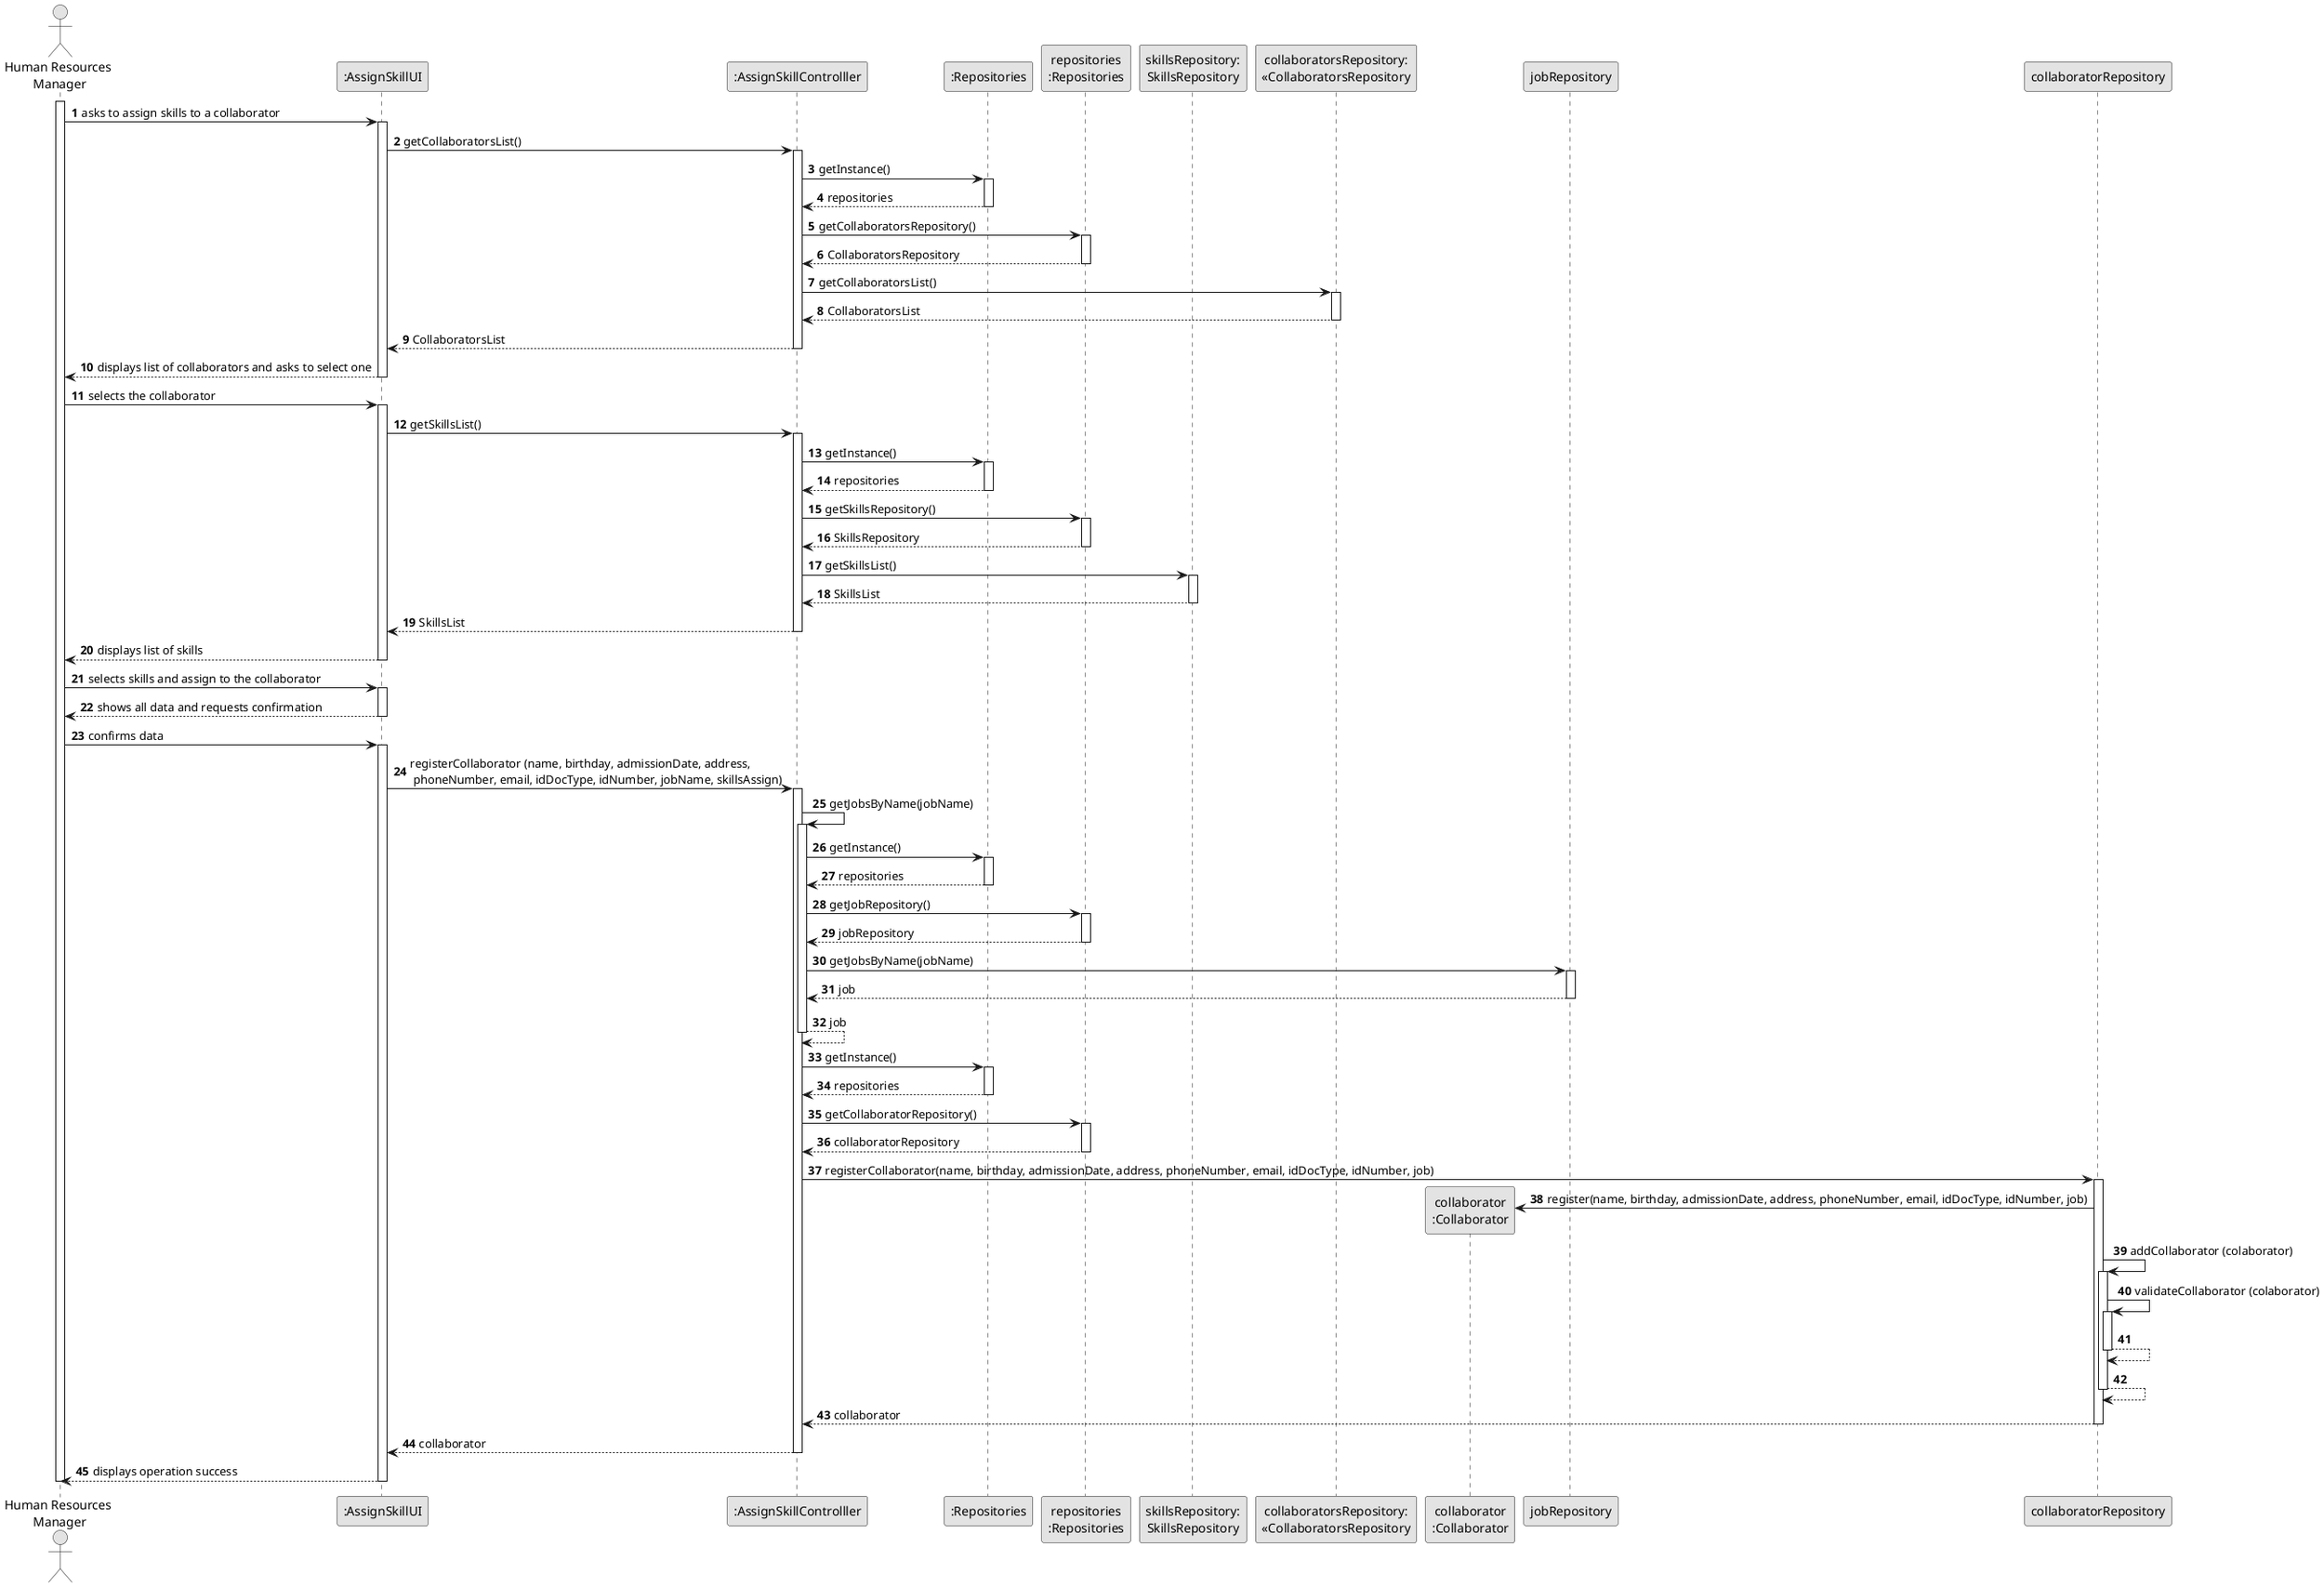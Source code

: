@startuml
skinparam monochrome true
skinparam packageStyle rectangle
skinparam shadowing false

autonumber

'hide footbox
actor "Human Resources\n Manager" as HRM
participant ":AssignSkillUI" as UI
participant ":AssignSkillControlller" as CTRL
participant ":Repositories" as REP
participant "repositories\n:Repositories" as REPS
participant "skillsRepository:\nSkillsRepository" as SkillsRepository
participant "collaboratorsRepository:\n«CollaboratorsRepository" as collaboratorsRepository
participant "collaborator\n:Collaborator" as COLLABORATOR

activate HRM

        HRM -> UI : asks to assign skills to a collaborator

        activate UI

        UI -> CTRL : getCollaboratorsList()
        activate CTRL

            CTRL -> REP : getInstance()
            activate REP

            REP --> CTRL: repositories
            deactivate REP

            CTRL -> REPS : getCollaboratorsRepository()
            activate REPS

            REPS --> CTRL: CollaboratorsRepository
            deactivate REPS

            CTRL -> collaboratorsRepository: getCollaboratorsList()
            activate collaboratorsRepository

            collaboratorsRepository --> CTRL : CollaboratorsList
            deactivate collaboratorsRepository

            CTRL --> UI : CollaboratorsList
            deactivate CTRL

            UI --> HRM : displays list of collaborators and asks to select one
        deactivate UI

    HRM -> UI : selects the collaborator
    activate UI

    UI -> CTRL : getSkillsList()
        activate CTRL

            CTRL -> REP : getInstance()
            activate REP

            REP --> CTRL: repositories
            deactivate REP

            CTRL -> REPS : getSkillsRepository()
            activate REPS

            REPS --> CTRL: SkillsRepository
            deactivate REPS

            CTRL -> SkillsRepository: getSkillsList()
            activate SkillsRepository

            SkillsRepository --> CTRL : SkillsList
            deactivate SkillsRepository

            CTRL --> UI : SkillsList
            deactivate CTRL

        UI --> HRM : displays list of skills
    deactivate UI

    HRM -> UI : selects skills and assign to the collaborator
    activate UI

        UI --> HRM : shows all data and requests confirmation
    deactivate UI

    HRM -> UI : confirms data
    activate UI

        UI -> CTRL: registerCollaborator (name, birthday, admissionDate, address,\n phoneNumber, email, idDocType, idNumber, jobName, skillsAssign)

                activate CTRL

                    CTRL -> CTRL: getJobsByName(jobName)
                    activate CTRL

                    CTRL -> REP: getInstance()
                    activate REP

                    REP --> CTRL: repositories
                    deactivate REP

                    CTRL -> REPS: getJobRepository()
                    activate REPS

                    REPS --> CTRL: jobRepository
                    deactivate REPS

                    CTRL -> jobRepository: getJobsByName(jobName)
                    activate jobRepository

                    jobRepository --> CTRL: job
                    deactivate jobRepository

                    CTRL --> CTRL: job
                    deactivate CTRL

                    CTRL -> REP: getInstance()
                    activate REP

                    REP --> CTRL: repositories
                    deactivate REP

                    CTRL -> REPS: getCollaboratorRepository()
                    activate REPS

                    REPS --> CTRL: collaboratorRepository
                    deactivate REPS

                    CTRL -> collaboratorRepository: registerCollaborator(name, birthday, admissionDate, address, phoneNumber, email, idDocType, idNumber, job)
                    activate collaboratorRepository

                        collaboratorRepository -> COLLABORATOR** : register(name, birthday, admissionDate, address, phoneNumber, email, idDocType, idNumber, job)

                        collaboratorRepository -> collaboratorRepository: addCollaborator (colaborator)
                        activate collaboratorRepository

                        collaboratorRepository -> collaboratorRepository: validateCollaborator (colaborator)
                        activate collaboratorRepository

                        collaboratorRepository --> collaboratorRepository
                        deactivate collaboratorRepository

                        collaboratorRepository --> collaboratorRepository
                        deactivate collaboratorRepository

                    collaboratorRepository --> CTRL: collaborator
                    deactivate collaboratorRepository

                CTRL --> UI: collaborator
                deactivate CTRL
            UI --> HRM: displays operation success
    deactivate UI

deactivate HRM

@enduml
